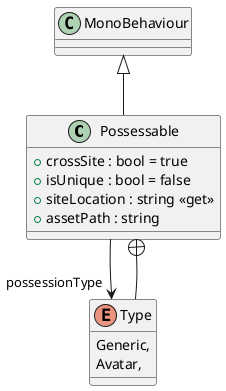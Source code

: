 @startuml
class Possessable {
    + crossSite : bool = true
    + isUnique : bool = false
    + siteLocation : string <<get>>
    + assetPath : string
}
enum Type {
    Generic,
    Avatar,
}
MonoBehaviour <|-- Possessable
Possessable --> "possessionType" Type
Possessable +-- Type
@enduml
